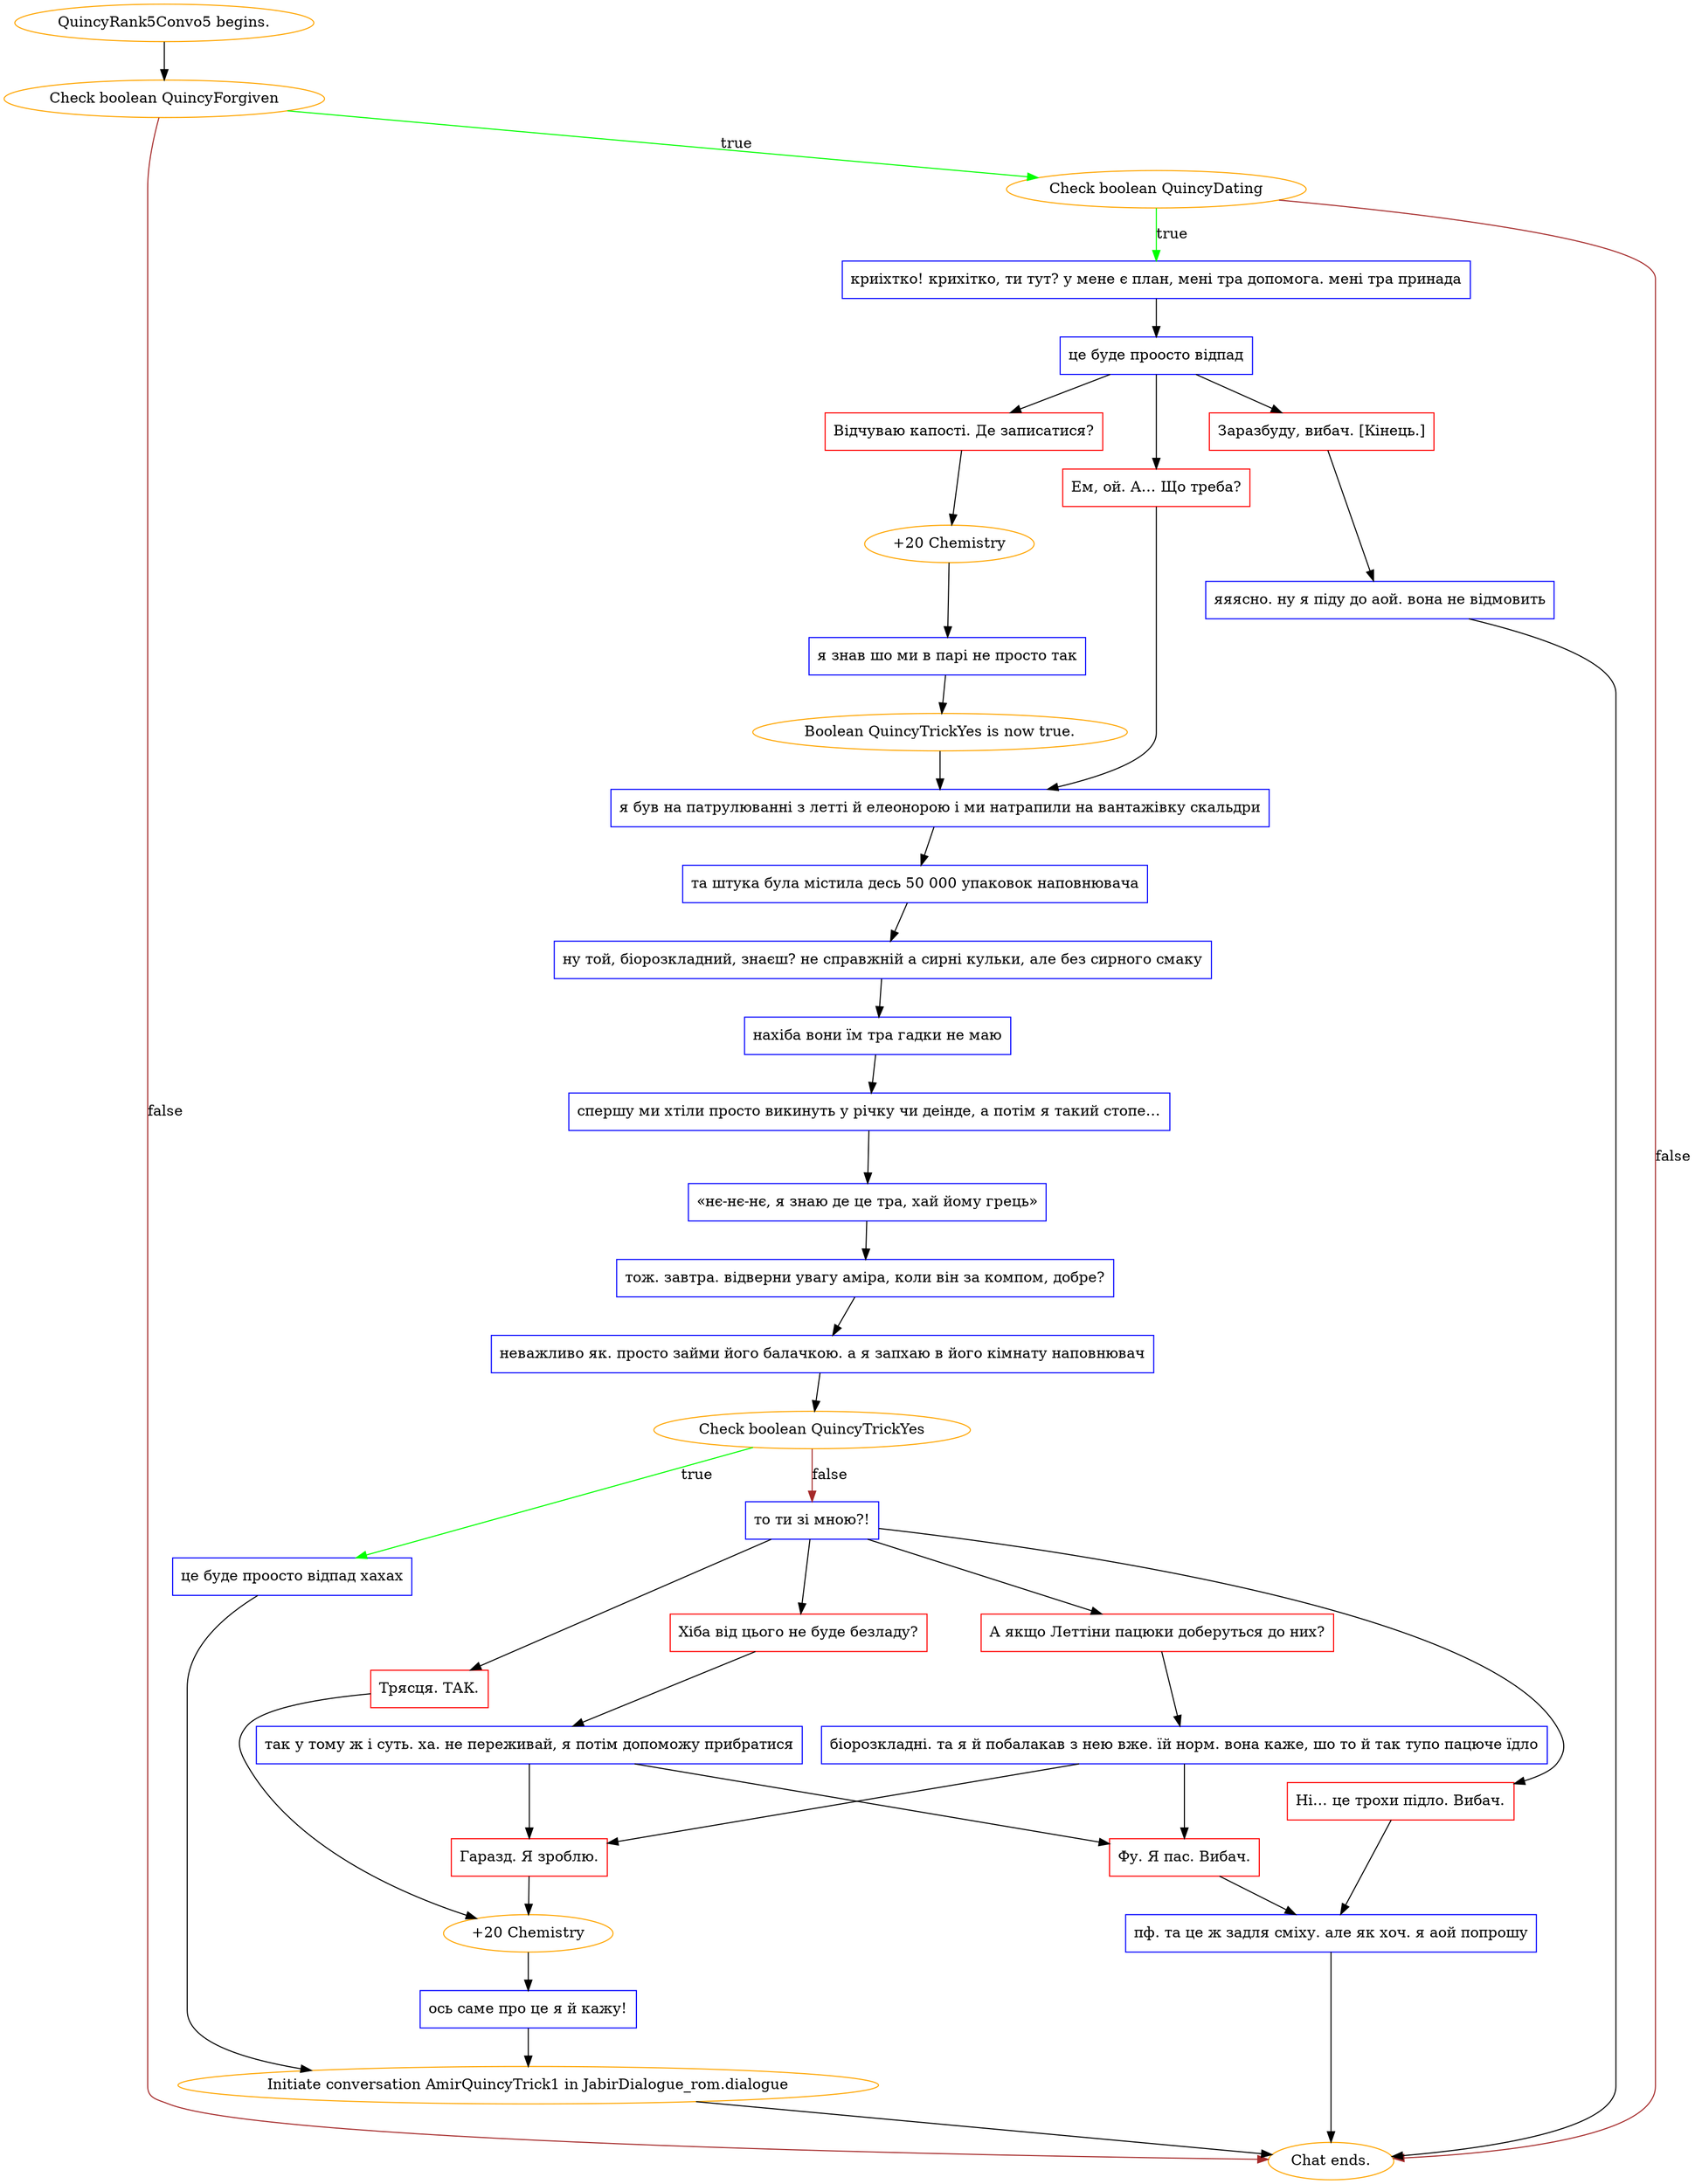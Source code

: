 digraph {
	"QuincyRank5Convo5 begins." [color=orange];
		"QuincyRank5Convo5 begins." -> j2406381004;
	j2406381004 [label="Check boolean QuincyForgiven",color=orange];
		j2406381004 -> j2463720372 [label=true,color=green];
		j2406381004 -> "Chat ends." [label=false,color=brown];
	j2463720372 [label="Check boolean QuincyDating",color=orange];
		j2463720372 -> j3148240109 [label=true,color=green];
		j2463720372 -> "Chat ends." [label=false,color=brown];
	"Chat ends." [color=orange];
	j3148240109 [label="криіхтко! крихітко, ти тут? у мене є план, мені тра допомога. мені тра принада",shape=box,color=blue];
		j3148240109 -> j247927539;
	j247927539 [label="це буде проосто відпад",shape=box,color=blue];
		j247927539 -> j148440223;
		j247927539 -> j664673717;
		j247927539 -> j2638117166;
	j148440223 [label="Відчуваю капості. Де записатися?",shape=box,color=red];
		j148440223 -> j959686542;
	j664673717 [label="Ем, ой. А… Що треба?",shape=box,color=red];
		j664673717 -> j3937631081;
	j2638117166 [label="Заразбуду, вибач. [Кінець.]",shape=box,color=red];
		j2638117166 -> j3674333886;
	j959686542 [label="+20 Chemistry",color=orange];
		j959686542 -> j1942984516;
	j3937631081 [label="я був на патрулюванні з летті й елеонорою і ми натрапили на вантажівку скальдри",shape=box,color=blue];
		j3937631081 -> j1937101241;
	j3674333886 [label="яяясно. ну я піду до аой. вона не відмовить",shape=box,color=blue];
		j3674333886 -> "Chat ends.";
	j1942984516 [label="я знав шо ми в парі не просто так",shape=box,color=blue];
		j1942984516 -> j704570370;
	j1937101241 [label="та штука була містила десь 50 000 упаковок наповнювача",shape=box,color=blue];
		j1937101241 -> j214422125;
	j704570370 [label="Boolean QuincyTrickYes is now true.",color=orange];
		j704570370 -> j3937631081;
	j214422125 [label="ну той, біорозкладний, знаєш? не справжній а сирні кульки, але без сирного смаку",shape=box,color=blue];
		j214422125 -> j2192578812;
	j2192578812 [label="нахіба вони їм тра гадки не маю",shape=box,color=blue];
		j2192578812 -> j413944054;
	j413944054 [label="спершу ми хтіли просто викинуть у річку чи деінде, а потім я такий стопе…",shape=box,color=blue];
		j413944054 -> j1563559360;
	j1563559360 [label="«нє-нє-нє, я знаю де це тра, хай йому грець»",shape=box,color=blue];
		j1563559360 -> j2972607173;
	j2972607173 [label="тож. завтра. відверни увагу аміра, коли він за компом, добре?",shape=box,color=blue];
		j2972607173 -> j2290401617;
	j2290401617 [label="неважливо як. просто займи його балачкою. а я запхаю в його кімнату наповнювач",shape=box,color=blue];
		j2290401617 -> j1473036272;
	j1473036272 [label="Check boolean QuincyTrickYes",color=orange];
		j1473036272 -> j1345648273 [label=true,color=green];
		j1473036272 -> j3491786218 [label=false,color=brown];
	j1345648273 [label="це буде проосто відпад хахах",shape=box,color=blue];
		j1345648273 -> "Initiate conversation AmirQuincyTrick1 in JabirDialogue_rom.dialogue";
	j3491786218 [label="то ти зі мною?!",shape=box,color=blue];
		j3491786218 -> j4193117019;
		j3491786218 -> j986328535;
		j3491786218 -> j2915254729;
		j3491786218 -> j4249255487;
	"Initiate conversation AmirQuincyTrick1 in JabirDialogue_rom.dialogue" [label="Initiate conversation AmirQuincyTrick1 in JabirDialogue_rom.dialogue",color=orange];
		"Initiate conversation AmirQuincyTrick1 in JabirDialogue_rom.dialogue" -> "Chat ends.";
	j4193117019 [label="Трясця. ТАК.",shape=box,color=red];
		j4193117019 -> j1352292069;
	j986328535 [label="Хіба від цього не буде безладу?",shape=box,color=red];
		j986328535 -> j3783047226;
	j2915254729 [label="А якщо Леттіни пацюки доберуться до них?",shape=box,color=red];
		j2915254729 -> j1749534406;
	j4249255487 [label="Ні… це трохи підло. Вибач.",shape=box,color=red];
		j4249255487 -> j1193546780;
	j1352292069 [label="+20 Chemistry",color=orange];
		j1352292069 -> j445672451;
	j3783047226 [label="так у тому ж і суть. ха. не переживай, я потім допоможу прибратися",shape=box,color=blue];
		j3783047226 -> j2852786984;
		j3783047226 -> j2279706859;
	j1749534406 [label="біорозкладні. та я й побалакав з нею вже. їй норм. вона каже, шо то й так тупо пацюче їдло",shape=box,color=blue];
		j1749534406 -> j2852786984;
		j1749534406 -> j2279706859;
	j1193546780 [label="пф. та це ж задля сміху. але як хоч. я аой попрошу",shape=box,color=blue];
		j1193546780 -> "Chat ends.";
	j445672451 [label="ось саме про це я й кажу!",shape=box,color=blue];
		j445672451 -> "Initiate conversation AmirQuincyTrick1 in JabirDialogue_rom.dialogue";
	j2852786984 [label="Гаразд. Я зроблю.",shape=box,color=red];
		j2852786984 -> j1352292069;
	j2279706859 [label="Фу. Я пас. Вибач.",shape=box,color=red];
		j2279706859 -> j1193546780;
}
